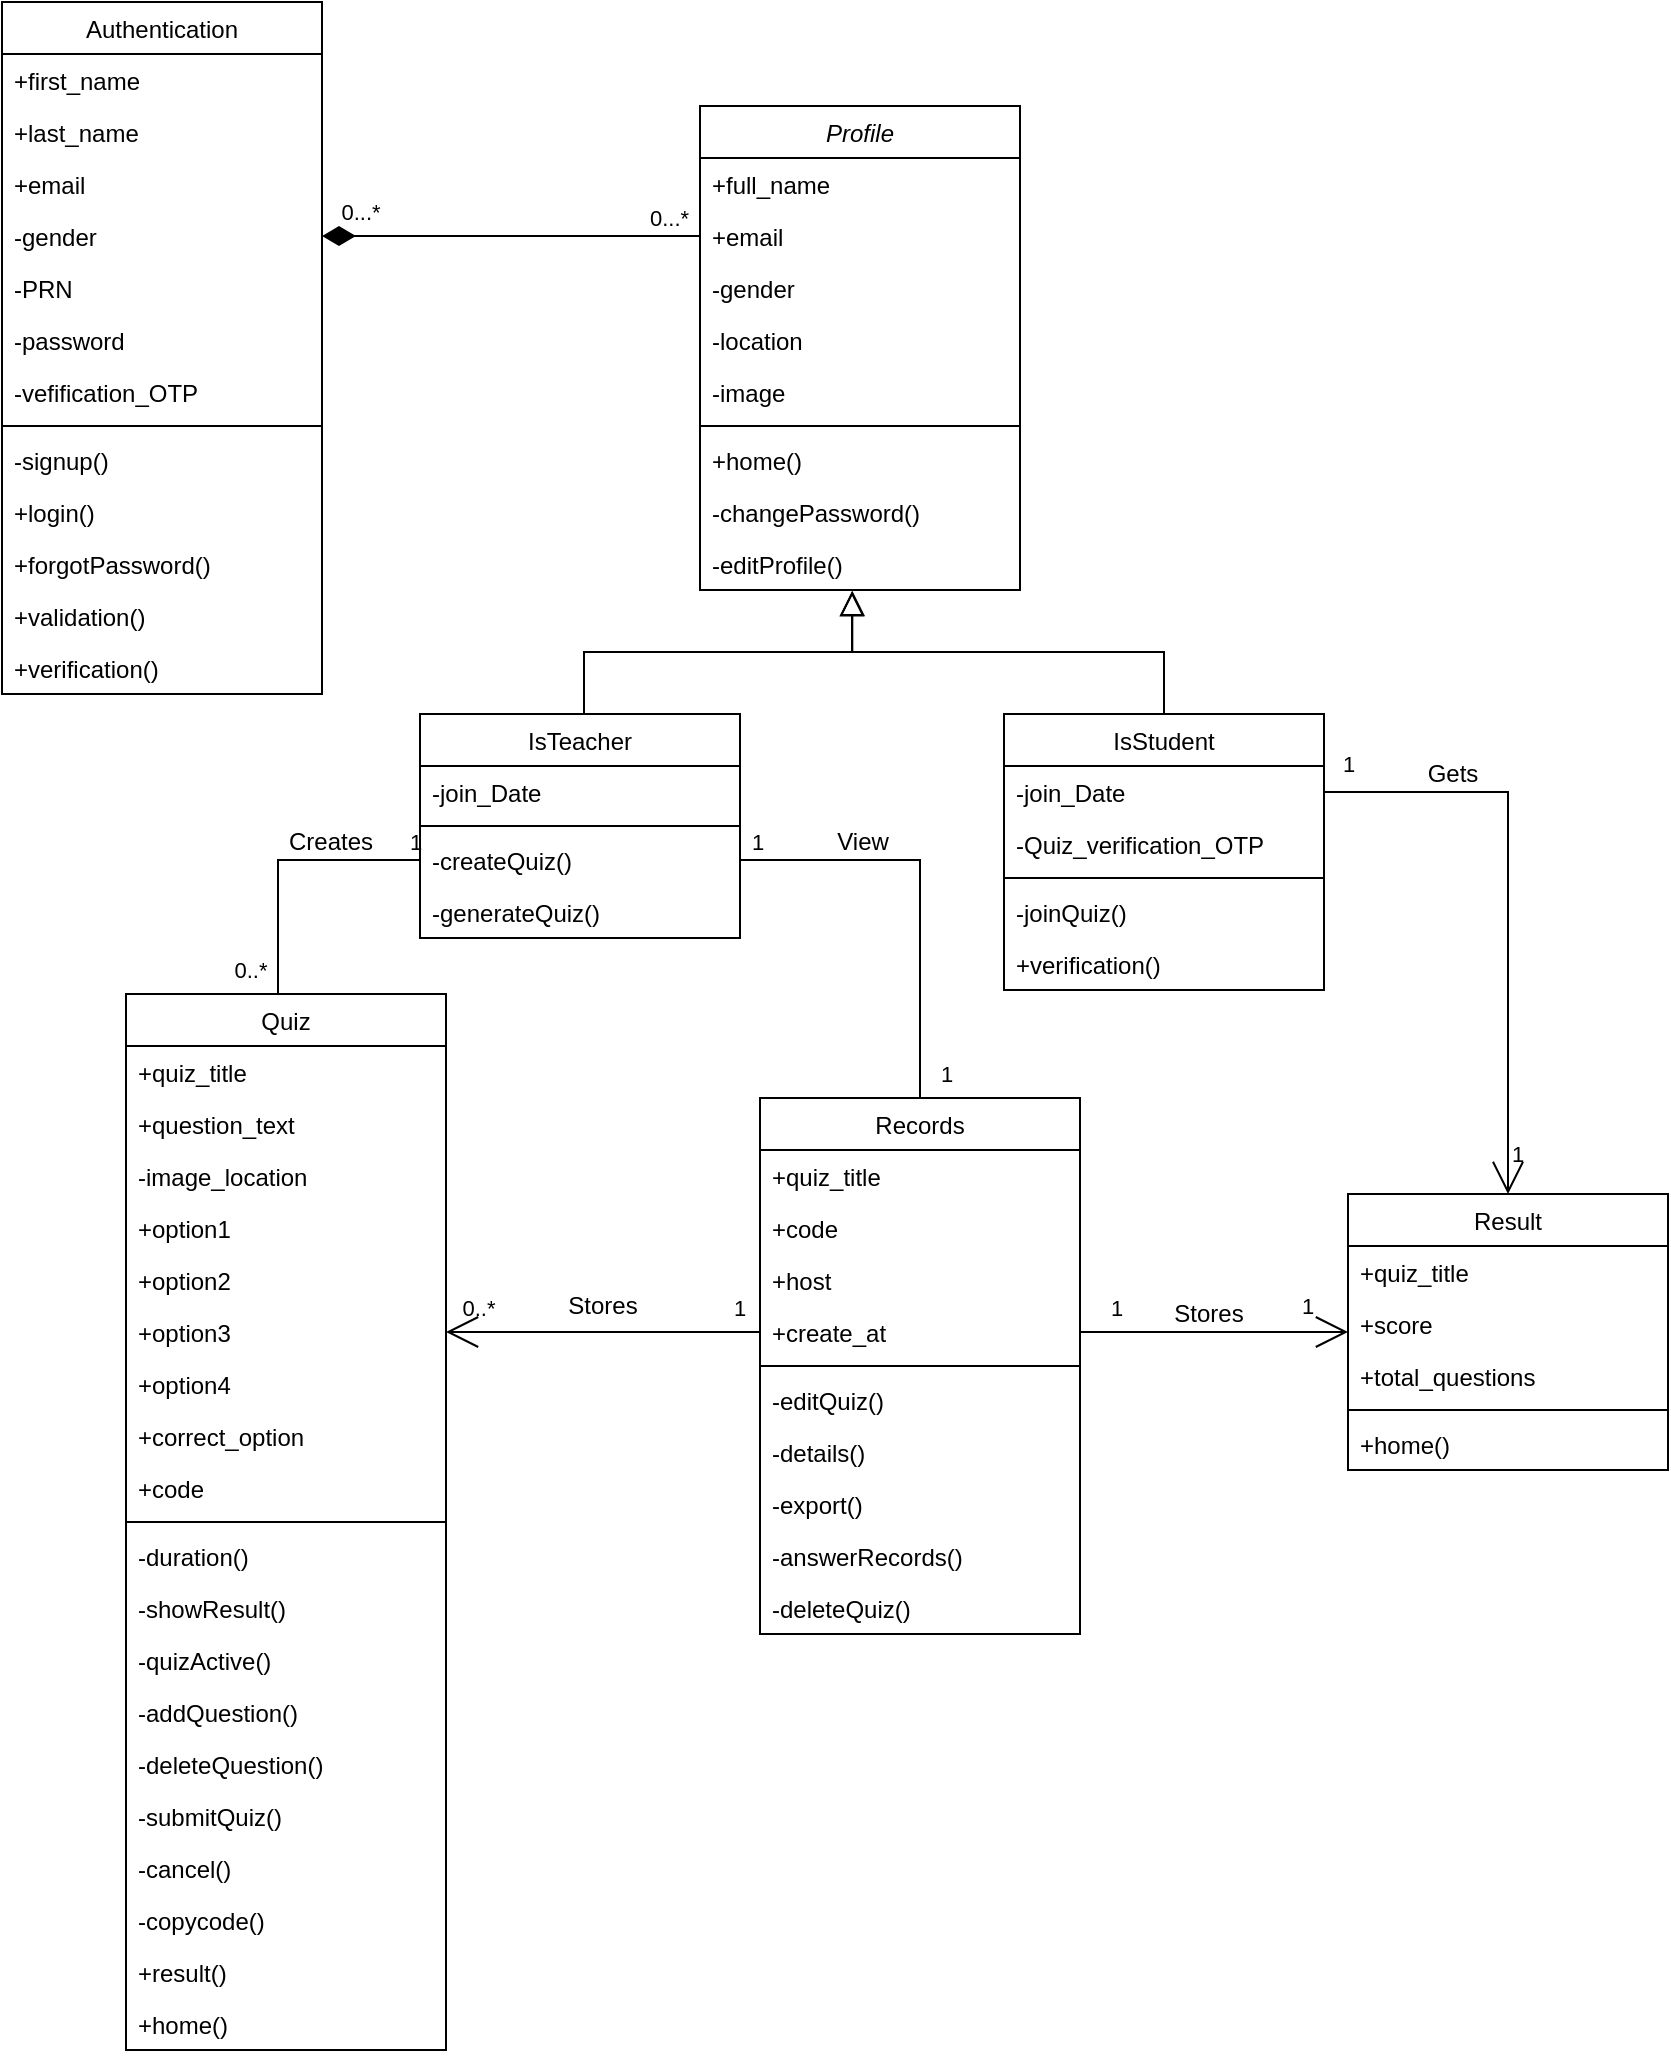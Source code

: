 <mxfile version="23.0.2" type="device">
  <diagram id="C5RBs43oDa-KdzZeNtuy" name="Page-1">
    <mxGraphModel dx="1436" dy="606" grid="0" gridSize="10" guides="1" tooltips="1" connect="1" arrows="1" fold="1" page="0" pageScale="1" pageWidth="827" pageHeight="1169" math="0" shadow="0">
      <root>
        <mxCell id="WIyWlLk6GJQsqaUBKTNV-0" />
        <mxCell id="WIyWlLk6GJQsqaUBKTNV-1" parent="WIyWlLk6GJQsqaUBKTNV-0" />
        <mxCell id="zkfFHV4jXpPFQw0GAbJ--0" value="Profile" style="swimlane;fontStyle=2;align=center;verticalAlign=top;childLayout=stackLayout;horizontal=1;startSize=26;horizontalStack=0;resizeParent=1;resizeLast=0;collapsible=1;marginBottom=0;rounded=0;shadow=0;strokeWidth=1;" parent="WIyWlLk6GJQsqaUBKTNV-1" vertex="1">
          <mxGeometry x="238" y="76" width="160" height="242" as="geometry">
            <mxRectangle x="230" y="140" width="160" height="26" as="alternateBounds" />
          </mxGeometry>
        </mxCell>
        <mxCell id="zkfFHV4jXpPFQw0GAbJ--3" value="+full_name" style="text;align=left;verticalAlign=top;spacingLeft=4;spacingRight=4;overflow=hidden;rotatable=0;points=[[0,0.5],[1,0.5]];portConstraint=eastwest;rounded=0;shadow=0;html=0;" parent="zkfFHV4jXpPFQw0GAbJ--0" vertex="1">
          <mxGeometry y="26" width="160" height="26" as="geometry" />
        </mxCell>
        <mxCell id="uUoLCEi9hJMHW7ih3C9C-40" value="+email" style="text;align=left;verticalAlign=top;spacingLeft=4;spacingRight=4;overflow=hidden;rotatable=0;points=[[0,0.5],[1,0.5]];portConstraint=eastwest;rounded=0;shadow=0;html=0;" parent="zkfFHV4jXpPFQw0GAbJ--0" vertex="1">
          <mxGeometry y="52" width="160" height="26" as="geometry" />
        </mxCell>
        <mxCell id="uUoLCEi9hJMHW7ih3C9C-16" value="-gender" style="text;align=left;verticalAlign=top;spacingLeft=4;spacingRight=4;overflow=hidden;rotatable=0;points=[[0,0.5],[1,0.5]];portConstraint=eastwest;" parent="zkfFHV4jXpPFQw0GAbJ--0" vertex="1">
          <mxGeometry y="78" width="160" height="26" as="geometry" />
        </mxCell>
        <mxCell id="uUoLCEi9hJMHW7ih3C9C-17" value="-location" style="text;align=left;verticalAlign=top;spacingLeft=4;spacingRight=4;overflow=hidden;rotatable=0;points=[[0,0.5],[1,0.5]];portConstraint=eastwest;" parent="zkfFHV4jXpPFQw0GAbJ--0" vertex="1">
          <mxGeometry y="104" width="160" height="26" as="geometry" />
        </mxCell>
        <mxCell id="R-sGss5j2x13U6BpSsSi-11" value="-image" style="text;align=left;verticalAlign=top;spacingLeft=4;spacingRight=4;overflow=hidden;rotatable=0;points=[[0,0.5],[1,0.5]];portConstraint=eastwest;" parent="zkfFHV4jXpPFQw0GAbJ--0" vertex="1">
          <mxGeometry y="130" width="160" height="26" as="geometry" />
        </mxCell>
        <mxCell id="zkfFHV4jXpPFQw0GAbJ--4" value="" style="line;html=1;strokeWidth=1;align=left;verticalAlign=middle;spacingTop=-1;spacingLeft=3;spacingRight=3;rotatable=0;labelPosition=right;points=[];portConstraint=eastwest;" parent="zkfFHV4jXpPFQw0GAbJ--0" vertex="1">
          <mxGeometry y="156" width="160" height="8" as="geometry" />
        </mxCell>
        <mxCell id="uUoLCEi9hJMHW7ih3C9C-39" value="+home()" style="text;align=left;verticalAlign=top;spacingLeft=4;spacingRight=4;overflow=hidden;rotatable=0;points=[[0,0.5],[1,0.5]];portConstraint=eastwest;" parent="zkfFHV4jXpPFQw0GAbJ--0" vertex="1">
          <mxGeometry y="164" width="160" height="26" as="geometry" />
        </mxCell>
        <mxCell id="R-sGss5j2x13U6BpSsSi-15" value="-changePassword()" style="text;align=left;verticalAlign=top;spacingLeft=4;spacingRight=4;overflow=hidden;rotatable=0;points=[[0,0.5],[1,0.5]];portConstraint=eastwest;" parent="zkfFHV4jXpPFQw0GAbJ--0" vertex="1">
          <mxGeometry y="190" width="160" height="26" as="geometry" />
        </mxCell>
        <mxCell id="uUoLCEi9hJMHW7ih3C9C-20" value="-editProfile()" style="text;align=left;verticalAlign=top;spacingLeft=4;spacingRight=4;overflow=hidden;rotatable=0;points=[[0,0.5],[1,0.5]];portConstraint=eastwest;" parent="zkfFHV4jXpPFQw0GAbJ--0" vertex="1">
          <mxGeometry y="216" width="160" height="26" as="geometry" />
        </mxCell>
        <mxCell id="zkfFHV4jXpPFQw0GAbJ--6" value="IsStudent" style="swimlane;fontStyle=0;align=center;verticalAlign=top;childLayout=stackLayout;horizontal=1;startSize=26;horizontalStack=0;resizeParent=1;resizeLast=0;collapsible=1;marginBottom=0;rounded=0;shadow=0;strokeWidth=1;" parent="WIyWlLk6GJQsqaUBKTNV-1" vertex="1">
          <mxGeometry x="390" y="380" width="160" height="138" as="geometry">
            <mxRectangle x="130" y="380" width="160" height="26" as="alternateBounds" />
          </mxGeometry>
        </mxCell>
        <mxCell id="R-sGss5j2x13U6BpSsSi-12" value="-join_Date" style="text;align=left;verticalAlign=top;spacingLeft=4;spacingRight=4;overflow=hidden;rotatable=0;points=[[0,0.5],[1,0.5]];portConstraint=eastwest;" parent="zkfFHV4jXpPFQw0GAbJ--6" vertex="1">
          <mxGeometry y="26" width="160" height="26" as="geometry" />
        </mxCell>
        <mxCell id="MzVo0gnjvDi2frWWhhTC-3" value="-Quiz_verification_OTP" style="text;align=left;verticalAlign=top;spacingLeft=4;spacingRight=4;overflow=hidden;rotatable=0;points=[[0,0.5],[1,0.5]];portConstraint=eastwest;" parent="zkfFHV4jXpPFQw0GAbJ--6" vertex="1">
          <mxGeometry y="52" width="160" height="26" as="geometry" />
        </mxCell>
        <mxCell id="zkfFHV4jXpPFQw0GAbJ--9" value="" style="line;html=1;strokeWidth=1;align=left;verticalAlign=middle;spacingTop=-1;spacingLeft=3;spacingRight=3;rotatable=0;labelPosition=right;points=[];portConstraint=eastwest;" parent="zkfFHV4jXpPFQw0GAbJ--6" vertex="1">
          <mxGeometry y="78" width="160" height="8" as="geometry" />
        </mxCell>
        <mxCell id="uUoLCEi9hJMHW7ih3C9C-0" value="-joinQuiz()" style="text;align=left;verticalAlign=top;spacingLeft=4;spacingRight=4;overflow=hidden;rotatable=0;points=[[0,0.5],[1,0.5]];portConstraint=eastwest;" parent="zkfFHV4jXpPFQw0GAbJ--6" vertex="1">
          <mxGeometry y="86" width="160" height="26" as="geometry" />
        </mxCell>
        <mxCell id="MzVo0gnjvDi2frWWhhTC-4" value="+verification()" style="text;align=left;verticalAlign=top;spacingLeft=4;spacingRight=4;overflow=hidden;rotatable=0;points=[[0,0.5],[1,0.5]];portConstraint=eastwest;" parent="zkfFHV4jXpPFQw0GAbJ--6" vertex="1">
          <mxGeometry y="112" width="160" height="26" as="geometry" />
        </mxCell>
        <mxCell id="zkfFHV4jXpPFQw0GAbJ--12" value="" style="endArrow=block;endSize=10;endFill=0;shadow=0;strokeWidth=1;rounded=0;edgeStyle=elbowEdgeStyle;elbow=vertical;exitX=0.5;exitY=0;exitDx=0;exitDy=0;entryX=0.476;entryY=1.013;entryDx=0;entryDy=0;entryPerimeter=0;" parent="WIyWlLk6GJQsqaUBKTNV-1" source="zkfFHV4jXpPFQw0GAbJ--6" target="uUoLCEi9hJMHW7ih3C9C-20" edge="1">
          <mxGeometry width="160" relative="1" as="geometry">
            <mxPoint x="200" y="203" as="sourcePoint" />
            <mxPoint x="200" y="203" as="targetPoint" />
            <Array as="points">
              <mxPoint x="390" y="349" />
            </Array>
          </mxGeometry>
        </mxCell>
        <mxCell id="zkfFHV4jXpPFQw0GAbJ--13" value="IsTeacher" style="swimlane;fontStyle=0;align=center;verticalAlign=top;childLayout=stackLayout;horizontal=1;startSize=26;horizontalStack=0;resizeParent=1;resizeLast=0;collapsible=1;marginBottom=0;rounded=0;shadow=0;strokeWidth=1;" parent="WIyWlLk6GJQsqaUBKTNV-1" vertex="1">
          <mxGeometry x="98" y="380" width="160" height="112" as="geometry">
            <mxRectangle x="340" y="380" width="170" height="26" as="alternateBounds" />
          </mxGeometry>
        </mxCell>
        <mxCell id="4HPzFAOW5419Cw-HAPc4-20" value="-join_Date" style="text;align=left;verticalAlign=top;spacingLeft=4;spacingRight=4;overflow=hidden;rotatable=0;points=[[0,0.5],[1,0.5]];portConstraint=eastwest;" parent="zkfFHV4jXpPFQw0GAbJ--13" vertex="1">
          <mxGeometry y="26" width="160" height="26" as="geometry" />
        </mxCell>
        <mxCell id="zkfFHV4jXpPFQw0GAbJ--15" value="" style="line;html=1;strokeWidth=1;align=left;verticalAlign=middle;spacingTop=-1;spacingLeft=3;spacingRight=3;rotatable=0;labelPosition=right;points=[];portConstraint=eastwest;" parent="zkfFHV4jXpPFQw0GAbJ--13" vertex="1">
          <mxGeometry y="52" width="160" height="8" as="geometry" />
        </mxCell>
        <mxCell id="uUoLCEi9hJMHW7ih3C9C-21" value="-createQuiz()" style="text;align=left;verticalAlign=top;spacingLeft=4;spacingRight=4;overflow=hidden;rotatable=0;points=[[0,0.5],[1,0.5]];portConstraint=eastwest;" parent="zkfFHV4jXpPFQw0GAbJ--13" vertex="1">
          <mxGeometry y="60" width="160" height="26" as="geometry" />
        </mxCell>
        <mxCell id="-1KCh0fQQ4bgpdv-mQh7-2" value="-generateQuiz()" style="text;align=left;verticalAlign=top;spacingLeft=4;spacingRight=4;overflow=hidden;rotatable=0;points=[[0,0.5],[1,0.5]];portConstraint=eastwest;" parent="zkfFHV4jXpPFQw0GAbJ--13" vertex="1">
          <mxGeometry y="86" width="160" height="26" as="geometry" />
        </mxCell>
        <mxCell id="zkfFHV4jXpPFQw0GAbJ--16" value="" style="endArrow=block;endSize=10;endFill=0;shadow=0;strokeWidth=1;rounded=0;elbow=vertical;exitX=0.5;exitY=0;exitDx=0;exitDy=0;entryX=0.475;entryY=1.023;entryDx=0;entryDy=0;startArrow=none;startFill=0;strokeColor=default;entryPerimeter=0;edgeStyle=orthogonalEdgeStyle;" parent="WIyWlLk6GJQsqaUBKTNV-1" source="zkfFHV4jXpPFQw0GAbJ--13" target="uUoLCEi9hJMHW7ih3C9C-20" edge="1">
          <mxGeometry width="160" relative="1" as="geometry">
            <mxPoint x="410" y="360" as="sourcePoint" />
            <mxPoint x="300" y="258" as="targetPoint" />
            <Array as="points">
              <mxPoint x="180" y="380" />
              <mxPoint x="180" y="349" />
              <mxPoint x="314" y="349" />
            </Array>
          </mxGeometry>
        </mxCell>
        <mxCell id="zkfFHV4jXpPFQw0GAbJ--17" value="Records" style="swimlane;fontStyle=0;align=center;verticalAlign=top;childLayout=stackLayout;horizontal=1;startSize=26;horizontalStack=0;resizeParent=1;resizeLast=0;collapsible=1;marginBottom=0;rounded=0;shadow=0;strokeWidth=1;" parent="WIyWlLk6GJQsqaUBKTNV-1" vertex="1">
          <mxGeometry x="268" y="572" width="160" height="268" as="geometry">
            <mxRectangle x="550" y="140" width="160" height="26" as="alternateBounds" />
          </mxGeometry>
        </mxCell>
        <mxCell id="zkfFHV4jXpPFQw0GAbJ--18" value="+quiz_title" style="text;align=left;verticalAlign=top;spacingLeft=4;spacingRight=4;overflow=hidden;rotatable=0;points=[[0,0.5],[1,0.5]];portConstraint=eastwest;" parent="zkfFHV4jXpPFQw0GAbJ--17" vertex="1">
          <mxGeometry y="26" width="160" height="26" as="geometry" />
        </mxCell>
        <mxCell id="zkfFHV4jXpPFQw0GAbJ--19" value="+code" style="text;align=left;verticalAlign=top;spacingLeft=4;spacingRight=4;overflow=hidden;rotatable=0;points=[[0,0.5],[1,0.5]];portConstraint=eastwest;rounded=0;shadow=0;html=0;" parent="zkfFHV4jXpPFQw0GAbJ--17" vertex="1">
          <mxGeometry y="52" width="160" height="26" as="geometry" />
        </mxCell>
        <mxCell id="zkfFHV4jXpPFQw0GAbJ--20" value="+host" style="text;align=left;verticalAlign=top;spacingLeft=4;spacingRight=4;overflow=hidden;rotatable=0;points=[[0,0.5],[1,0.5]];portConstraint=eastwest;rounded=0;shadow=0;html=0;" parent="zkfFHV4jXpPFQw0GAbJ--17" vertex="1">
          <mxGeometry y="78" width="160" height="26" as="geometry" />
        </mxCell>
        <mxCell id="zkfFHV4jXpPFQw0GAbJ--21" value="+create_at" style="text;align=left;verticalAlign=top;spacingLeft=4;spacingRight=4;overflow=hidden;rotatable=0;points=[[0,0.5],[1,0.5]];portConstraint=eastwest;rounded=0;shadow=0;html=0;" parent="zkfFHV4jXpPFQw0GAbJ--17" vertex="1">
          <mxGeometry y="104" width="160" height="26" as="geometry" />
        </mxCell>
        <mxCell id="zkfFHV4jXpPFQw0GAbJ--23" value="" style="line;html=1;strokeWidth=1;align=left;verticalAlign=middle;spacingTop=-1;spacingLeft=3;spacingRight=3;rotatable=0;labelPosition=right;points=[];portConstraint=eastwest;" parent="zkfFHV4jXpPFQw0GAbJ--17" vertex="1">
          <mxGeometry y="130" width="160" height="8" as="geometry" />
        </mxCell>
        <mxCell id="zkfFHV4jXpPFQw0GAbJ--25" value="-editQuiz()" style="text;align=left;verticalAlign=top;spacingLeft=4;spacingRight=4;overflow=hidden;rotatable=0;points=[[0,0.5],[1,0.5]];portConstraint=eastwest;" parent="zkfFHV4jXpPFQw0GAbJ--17" vertex="1">
          <mxGeometry y="138" width="160" height="26" as="geometry" />
        </mxCell>
        <mxCell id="uUoLCEi9hJMHW7ih3C9C-42" value="-details()" style="text;align=left;verticalAlign=top;spacingLeft=4;spacingRight=4;overflow=hidden;rotatable=0;points=[[0,0.5],[1,0.5]];portConstraint=eastwest;" parent="zkfFHV4jXpPFQw0GAbJ--17" vertex="1">
          <mxGeometry y="164" width="160" height="26" as="geometry" />
        </mxCell>
        <mxCell id="MzVo0gnjvDi2frWWhhTC-6" value="-export()" style="text;align=left;verticalAlign=top;spacingLeft=4;spacingRight=4;overflow=hidden;rotatable=0;points=[[0,0.5],[1,0.5]];portConstraint=eastwest;" parent="zkfFHV4jXpPFQw0GAbJ--17" vertex="1">
          <mxGeometry y="190" width="160" height="26" as="geometry" />
        </mxCell>
        <mxCell id="MzVo0gnjvDi2frWWhhTC-7" value="-answerRecords()" style="text;align=left;verticalAlign=top;spacingLeft=4;spacingRight=4;overflow=hidden;rotatable=0;points=[[0,0.5],[1,0.5]];portConstraint=eastwest;" parent="zkfFHV4jXpPFQw0GAbJ--17" vertex="1">
          <mxGeometry y="216" width="160" height="26" as="geometry" />
        </mxCell>
        <mxCell id="uUoLCEi9hJMHW7ih3C9C-58" value="-deleteQuiz()" style="text;align=left;verticalAlign=top;spacingLeft=4;spacingRight=4;overflow=hidden;rotatable=0;points=[[0,0.5],[1,0.5]];portConstraint=eastwest;" parent="zkfFHV4jXpPFQw0GAbJ--17" vertex="1">
          <mxGeometry y="242" width="160" height="26" as="geometry" />
        </mxCell>
        <mxCell id="uUoLCEi9hJMHW7ih3C9C-45" value="Quiz" style="swimlane;fontStyle=0;align=center;verticalAlign=top;childLayout=stackLayout;horizontal=1;startSize=26;horizontalStack=0;resizeParent=1;resizeLast=0;collapsible=1;marginBottom=0;rounded=0;shadow=0;strokeWidth=1;" parent="WIyWlLk6GJQsqaUBKTNV-1" vertex="1">
          <mxGeometry x="-49" y="520" width="160" height="528" as="geometry">
            <mxRectangle x="550" y="140" width="160" height="26" as="alternateBounds" />
          </mxGeometry>
        </mxCell>
        <mxCell id="uUoLCEi9hJMHW7ih3C9C-46" value="+quiz_title" style="text;align=left;verticalAlign=top;spacingLeft=4;spacingRight=4;overflow=hidden;rotatable=0;points=[[0,0.5],[1,0.5]];portConstraint=eastwest;" parent="uUoLCEi9hJMHW7ih3C9C-45" vertex="1">
          <mxGeometry y="26" width="160" height="26" as="geometry" />
        </mxCell>
        <mxCell id="uUoLCEi9hJMHW7ih3C9C-47" value="+question_text" style="text;align=left;verticalAlign=top;spacingLeft=4;spacingRight=4;overflow=hidden;rotatable=0;points=[[0,0.5],[1,0.5]];portConstraint=eastwest;rounded=0;shadow=0;html=0;" parent="uUoLCEi9hJMHW7ih3C9C-45" vertex="1">
          <mxGeometry y="52" width="160" height="26" as="geometry" />
        </mxCell>
        <mxCell id="uUoLCEi9hJMHW7ih3C9C-49" value="-image_location" style="text;align=left;verticalAlign=top;spacingLeft=4;spacingRight=4;overflow=hidden;rotatable=0;points=[[0,0.5],[1,0.5]];portConstraint=eastwest;rounded=0;shadow=0;html=0;" parent="uUoLCEi9hJMHW7ih3C9C-45" vertex="1">
          <mxGeometry y="78" width="160" height="26" as="geometry" />
        </mxCell>
        <mxCell id="uUoLCEi9hJMHW7ih3C9C-48" value="+option1" style="text;align=left;verticalAlign=top;spacingLeft=4;spacingRight=4;overflow=hidden;rotatable=0;points=[[0,0.5],[1,0.5]];portConstraint=eastwest;rounded=0;shadow=0;html=0;" parent="uUoLCEi9hJMHW7ih3C9C-45" vertex="1">
          <mxGeometry y="104" width="160" height="26" as="geometry" />
        </mxCell>
        <mxCell id="uUoLCEi9hJMHW7ih3C9C-56" value="+option2" style="text;align=left;verticalAlign=top;spacingLeft=4;spacingRight=4;overflow=hidden;rotatable=0;points=[[0,0.5],[1,0.5]];portConstraint=eastwest;rounded=0;shadow=0;html=0;" parent="uUoLCEi9hJMHW7ih3C9C-45" vertex="1">
          <mxGeometry y="130" width="160" height="26" as="geometry" />
        </mxCell>
        <mxCell id="uUoLCEi9hJMHW7ih3C9C-57" value="+option3" style="text;align=left;verticalAlign=top;spacingLeft=4;spacingRight=4;overflow=hidden;rotatable=0;points=[[0,0.5],[1,0.5]];portConstraint=eastwest;rounded=0;shadow=0;html=0;" parent="uUoLCEi9hJMHW7ih3C9C-45" vertex="1">
          <mxGeometry y="156" width="160" height="26" as="geometry" />
        </mxCell>
        <mxCell id="uUoLCEi9hJMHW7ih3C9C-55" value="+option4" style="text;align=left;verticalAlign=top;spacingLeft=4;spacingRight=4;overflow=hidden;rotatable=0;points=[[0,0.5],[1,0.5]];portConstraint=eastwest;rounded=0;shadow=0;html=0;" parent="uUoLCEi9hJMHW7ih3C9C-45" vertex="1">
          <mxGeometry y="182" width="160" height="26" as="geometry" />
        </mxCell>
        <mxCell id="uUoLCEi9hJMHW7ih3C9C-54" value="+correct_option" style="text;align=left;verticalAlign=top;spacingLeft=4;spacingRight=4;overflow=hidden;rotatable=0;points=[[0,0.5],[1,0.5]];portConstraint=eastwest;rounded=0;shadow=0;html=0;" parent="uUoLCEi9hJMHW7ih3C9C-45" vertex="1">
          <mxGeometry y="208" width="160" height="26" as="geometry" />
        </mxCell>
        <mxCell id="MzVo0gnjvDi2frWWhhTC-10" value="+code" style="text;align=left;verticalAlign=top;spacingLeft=4;spacingRight=4;overflow=hidden;rotatable=0;points=[[0,0.5],[1,0.5]];portConstraint=eastwest;rounded=0;shadow=0;html=0;" parent="uUoLCEi9hJMHW7ih3C9C-45" vertex="1">
          <mxGeometry y="234" width="160" height="26" as="geometry" />
        </mxCell>
        <mxCell id="uUoLCEi9hJMHW7ih3C9C-50" value="" style="line;html=1;strokeWidth=1;align=left;verticalAlign=middle;spacingTop=-1;spacingLeft=3;spacingRight=3;rotatable=0;labelPosition=right;points=[];portConstraint=eastwest;" parent="uUoLCEi9hJMHW7ih3C9C-45" vertex="1">
          <mxGeometry y="260" width="160" height="8" as="geometry" />
        </mxCell>
        <mxCell id="uUoLCEi9hJMHW7ih3C9C-51" value="-duration()" style="text;align=left;verticalAlign=top;spacingLeft=4;spacingRight=4;overflow=hidden;rotatable=0;points=[[0,0.5],[1,0.5]];portConstraint=eastwest;" parent="uUoLCEi9hJMHW7ih3C9C-45" vertex="1">
          <mxGeometry y="268" width="160" height="26" as="geometry" />
        </mxCell>
        <mxCell id="MzVo0gnjvDi2frWWhhTC-8" value="-showResult()" style="text;align=left;verticalAlign=top;spacingLeft=4;spacingRight=4;overflow=hidden;rotatable=0;points=[[0,0.5],[1,0.5]];portConstraint=eastwest;" parent="uUoLCEi9hJMHW7ih3C9C-45" vertex="1">
          <mxGeometry y="294" width="160" height="26" as="geometry" />
        </mxCell>
        <mxCell id="MzVo0gnjvDi2frWWhhTC-9" value="-quizActive()" style="text;align=left;verticalAlign=top;spacingLeft=4;spacingRight=4;overflow=hidden;rotatable=0;points=[[0,0.5],[1,0.5]];portConstraint=eastwest;" parent="uUoLCEi9hJMHW7ih3C9C-45" vertex="1">
          <mxGeometry y="320" width="160" height="26" as="geometry" />
        </mxCell>
        <mxCell id="-1KCh0fQQ4bgpdv-mQh7-0" value="-addQuestion()" style="text;align=left;verticalAlign=top;spacingLeft=4;spacingRight=4;overflow=hidden;rotatable=0;points=[[0,0.5],[1,0.5]];portConstraint=eastwest;" parent="uUoLCEi9hJMHW7ih3C9C-45" vertex="1">
          <mxGeometry y="346" width="160" height="26" as="geometry" />
        </mxCell>
        <mxCell id="uUoLCEi9hJMHW7ih3C9C-52" value="-deleteQuestion()" style="text;align=left;verticalAlign=top;spacingLeft=4;spacingRight=4;overflow=hidden;rotatable=0;points=[[0,0.5],[1,0.5]];portConstraint=eastwest;" parent="uUoLCEi9hJMHW7ih3C9C-45" vertex="1">
          <mxGeometry y="372" width="160" height="26" as="geometry" />
        </mxCell>
        <mxCell id="uUoLCEi9hJMHW7ih3C9C-53" value="-submitQuiz()" style="text;align=left;verticalAlign=top;spacingLeft=4;spacingRight=4;overflow=hidden;rotatable=0;points=[[0,0.5],[1,0.5]];portConstraint=eastwest;" parent="uUoLCEi9hJMHW7ih3C9C-45" vertex="1">
          <mxGeometry y="398" width="160" height="26" as="geometry" />
        </mxCell>
        <mxCell id="-1KCh0fQQ4bgpdv-mQh7-1" value="-cancel()" style="text;align=left;verticalAlign=top;spacingLeft=4;spacingRight=4;overflow=hidden;rotatable=0;points=[[0,0.5],[1,0.5]];portConstraint=eastwest;" parent="uUoLCEi9hJMHW7ih3C9C-45" vertex="1">
          <mxGeometry y="424" width="160" height="26" as="geometry" />
        </mxCell>
        <mxCell id="HiKbaOVkl3XFkUdbf7JA-2" value="-copycode()" style="text;align=left;verticalAlign=top;spacingLeft=4;spacingRight=4;overflow=hidden;rotatable=0;points=[[0,0.5],[1,0.5]];portConstraint=eastwest;" parent="uUoLCEi9hJMHW7ih3C9C-45" vertex="1">
          <mxGeometry y="450" width="160" height="26" as="geometry" />
        </mxCell>
        <mxCell id="HiKbaOVkl3XFkUdbf7JA-4" value="+result()" style="text;align=left;verticalAlign=top;spacingLeft=4;spacingRight=4;overflow=hidden;rotatable=0;points=[[0,0.5],[1,0.5]];portConstraint=eastwest;" parent="uUoLCEi9hJMHW7ih3C9C-45" vertex="1">
          <mxGeometry y="476" width="160" height="26" as="geometry" />
        </mxCell>
        <mxCell id="HiKbaOVkl3XFkUdbf7JA-3" value="+home()" style="text;align=left;verticalAlign=top;spacingLeft=4;spacingRight=4;overflow=hidden;rotatable=0;points=[[0,0.5],[1,0.5]];portConstraint=eastwest;" parent="uUoLCEi9hJMHW7ih3C9C-45" vertex="1">
          <mxGeometry y="502" width="160" height="26" as="geometry" />
        </mxCell>
        <mxCell id="G8Zxf6LalShUFCK-rmwN-0" value="Result" style="swimlane;fontStyle=0;align=center;verticalAlign=top;childLayout=stackLayout;horizontal=1;startSize=26;horizontalStack=0;resizeParent=1;resizeLast=0;collapsible=1;marginBottom=0;rounded=0;shadow=0;strokeWidth=1;" parent="WIyWlLk6GJQsqaUBKTNV-1" vertex="1">
          <mxGeometry x="562" y="620" width="160" height="138" as="geometry">
            <mxRectangle x="550" y="140" width="160" height="26" as="alternateBounds" />
          </mxGeometry>
        </mxCell>
        <mxCell id="G8Zxf6LalShUFCK-rmwN-1" value="+quiz_title" style="text;align=left;verticalAlign=top;spacingLeft=4;spacingRight=4;overflow=hidden;rotatable=0;points=[[0,0.5],[1,0.5]];portConstraint=eastwest;" parent="G8Zxf6LalShUFCK-rmwN-0" vertex="1">
          <mxGeometry y="26" width="160" height="26" as="geometry" />
        </mxCell>
        <mxCell id="G8Zxf6LalShUFCK-rmwN-2" value="+score" style="text;align=left;verticalAlign=top;spacingLeft=4;spacingRight=4;overflow=hidden;rotatable=0;points=[[0,0.5],[1,0.5]];portConstraint=eastwest;rounded=0;shadow=0;html=0;" parent="G8Zxf6LalShUFCK-rmwN-0" vertex="1">
          <mxGeometry y="52" width="160" height="26" as="geometry" />
        </mxCell>
        <mxCell id="G8Zxf6LalShUFCK-rmwN-4" value="+total_questions" style="text;align=left;verticalAlign=top;spacingLeft=4;spacingRight=4;overflow=hidden;rotatable=0;points=[[0,0.5],[1,0.5]];portConstraint=eastwest;rounded=0;shadow=0;html=0;" parent="G8Zxf6LalShUFCK-rmwN-0" vertex="1">
          <mxGeometry y="78" width="160" height="26" as="geometry" />
        </mxCell>
        <mxCell id="G8Zxf6LalShUFCK-rmwN-5" value="" style="line;html=1;strokeWidth=1;align=left;verticalAlign=middle;spacingTop=-1;spacingLeft=3;spacingRight=3;rotatable=0;labelPosition=right;points=[];portConstraint=eastwest;" parent="G8Zxf6LalShUFCK-rmwN-0" vertex="1">
          <mxGeometry y="104" width="160" height="8" as="geometry" />
        </mxCell>
        <mxCell id="G8Zxf6LalShUFCK-rmwN-7" value="+home()" style="text;align=left;verticalAlign=top;spacingLeft=4;spacingRight=4;overflow=hidden;rotatable=0;points=[[0,0.5],[1,0.5]];portConstraint=eastwest;" parent="G8Zxf6LalShUFCK-rmwN-0" vertex="1">
          <mxGeometry y="112" width="160" height="26" as="geometry" />
        </mxCell>
        <mxCell id="R-sGss5j2x13U6BpSsSi-0" value="Authentication" style="swimlane;fontStyle=0;align=center;verticalAlign=top;childLayout=stackLayout;horizontal=1;startSize=26;horizontalStack=0;resizeParent=1;resizeLast=0;collapsible=1;marginBottom=0;rounded=0;shadow=0;strokeWidth=1;" parent="WIyWlLk6GJQsqaUBKTNV-1" vertex="1">
          <mxGeometry x="-111" y="24" width="160" height="346" as="geometry">
            <mxRectangle x="340" y="380" width="170" height="26" as="alternateBounds" />
          </mxGeometry>
        </mxCell>
        <mxCell id="R-sGss5j2x13U6BpSsSi-1" value="+first_name" style="text;align=left;verticalAlign=top;spacingLeft=4;spacingRight=4;overflow=hidden;rotatable=0;points=[[0,0.5],[1,0.5]];portConstraint=eastwest;" parent="R-sGss5j2x13U6BpSsSi-0" vertex="1">
          <mxGeometry y="26" width="160" height="26" as="geometry" />
        </mxCell>
        <mxCell id="ICOZ4ciqfPavzVjs4ThX-0" value="+last_name" style="text;align=left;verticalAlign=top;spacingLeft=4;spacingRight=4;overflow=hidden;rotatable=0;points=[[0,0.5],[1,0.5]];portConstraint=eastwest;" vertex="1" parent="R-sGss5j2x13U6BpSsSi-0">
          <mxGeometry y="52" width="160" height="26" as="geometry" />
        </mxCell>
        <mxCell id="R-sGss5j2x13U6BpSsSi-3" value="+email" style="text;align=left;verticalAlign=top;spacingLeft=4;spacingRight=4;overflow=hidden;rotatable=0;points=[[0,0.5],[1,0.5]];portConstraint=eastwest;" parent="R-sGss5j2x13U6BpSsSi-0" vertex="1">
          <mxGeometry y="78" width="160" height="26" as="geometry" />
        </mxCell>
        <mxCell id="R-sGss5j2x13U6BpSsSi-2" value="-gender" style="text;align=left;verticalAlign=top;spacingLeft=4;spacingRight=4;overflow=hidden;rotatable=0;points=[[0,0.5],[1,0.5]];portConstraint=eastwest;" parent="R-sGss5j2x13U6BpSsSi-0" vertex="1">
          <mxGeometry y="104" width="160" height="26" as="geometry" />
        </mxCell>
        <mxCell id="R-sGss5j2x13U6BpSsSi-4" value="-PRN" style="text;align=left;verticalAlign=top;spacingLeft=4;spacingRight=4;overflow=hidden;rotatable=0;points=[[0,0.5],[1,0.5]];portConstraint=eastwest;" parent="R-sGss5j2x13U6BpSsSi-0" vertex="1">
          <mxGeometry y="130" width="160" height="26" as="geometry" />
        </mxCell>
        <mxCell id="MzVo0gnjvDi2frWWhhTC-0" value="-password" style="text;align=left;verticalAlign=top;spacingLeft=4;spacingRight=4;overflow=hidden;rotatable=0;points=[[0,0.5],[1,0.5]];portConstraint=eastwest;" parent="R-sGss5j2x13U6BpSsSi-0" vertex="1">
          <mxGeometry y="156" width="160" height="26" as="geometry" />
        </mxCell>
        <mxCell id="nZmCFg01HKpC6g1DKi7s-0" value="-vefification_OTP" style="text;align=left;verticalAlign=top;spacingLeft=4;spacingRight=4;overflow=hidden;rotatable=0;points=[[0,0.5],[1,0.5]];portConstraint=eastwest;" parent="R-sGss5j2x13U6BpSsSi-0" vertex="1">
          <mxGeometry y="182" width="160" height="26" as="geometry" />
        </mxCell>
        <mxCell id="R-sGss5j2x13U6BpSsSi-6" value="" style="line;html=1;strokeWidth=1;align=left;verticalAlign=middle;spacingTop=-1;spacingLeft=3;spacingRight=3;rotatable=0;labelPosition=right;points=[];portConstraint=eastwest;" parent="R-sGss5j2x13U6BpSsSi-0" vertex="1">
          <mxGeometry y="208" width="160" height="8" as="geometry" />
        </mxCell>
        <mxCell id="R-sGss5j2x13U6BpSsSi-7" value="-signup()" style="text;align=left;verticalAlign=top;spacingLeft=4;spacingRight=4;overflow=hidden;rotatable=0;points=[[0,0.5],[1,0.5]];portConstraint=eastwest;" parent="R-sGss5j2x13U6BpSsSi-0" vertex="1">
          <mxGeometry y="216" width="160" height="26" as="geometry" />
        </mxCell>
        <mxCell id="R-sGss5j2x13U6BpSsSi-8" value="+login()" style="text;align=left;verticalAlign=top;spacingLeft=4;spacingRight=4;overflow=hidden;rotatable=0;points=[[0,0.5],[1,0.5]];portConstraint=eastwest;" parent="R-sGss5j2x13U6BpSsSi-0" vertex="1">
          <mxGeometry y="242" width="160" height="26" as="geometry" />
        </mxCell>
        <mxCell id="HiKbaOVkl3XFkUdbf7JA-0" value="+forgotPassword()" style="text;align=left;verticalAlign=top;spacingLeft=4;spacingRight=4;overflow=hidden;rotatable=0;points=[[0,0.5],[1,0.5]];portConstraint=eastwest;" parent="R-sGss5j2x13U6BpSsSi-0" vertex="1">
          <mxGeometry y="268" width="160" height="26" as="geometry" />
        </mxCell>
        <mxCell id="4HPzFAOW5419Cw-HAPc4-6" value="+validation()" style="text;align=left;verticalAlign=top;spacingLeft=4;spacingRight=4;overflow=hidden;rotatable=0;points=[[0,0.5],[1,0.5]];portConstraint=eastwest;" parent="R-sGss5j2x13U6BpSsSi-0" vertex="1">
          <mxGeometry y="294" width="160" height="26" as="geometry" />
        </mxCell>
        <mxCell id="4HPzFAOW5419Cw-HAPc4-7" value="+verification()" style="text;align=left;verticalAlign=top;spacingLeft=4;spacingRight=4;overflow=hidden;rotatable=0;points=[[0,0.5],[1,0.5]];portConstraint=eastwest;" parent="R-sGss5j2x13U6BpSsSi-0" vertex="1">
          <mxGeometry y="320" width="160" height="26" as="geometry" />
        </mxCell>
        <mxCell id="4HPzFAOW5419Cw-HAPc4-0" value="0...*" style="endArrow=none;html=1;endSize=12;startArrow=diamondThin;startSize=14;startFill=1;edgeStyle=orthogonalEdgeStyle;align=left;verticalAlign=bottom;rounded=0;exitX=1;exitY=0.5;exitDx=0;exitDy=0;entryX=0;entryY=0.5;entryDx=0;entryDy=0;endFill=0;strokeWidth=1;labelBackgroundColor=none;" parent="WIyWlLk6GJQsqaUBKTNV-1" source="R-sGss5j2x13U6BpSsSi-2" edge="1">
          <mxGeometry x="0.714" relative="1" as="geometry">
            <mxPoint x="288" y="230" as="sourcePoint" />
            <mxPoint x="238" y="141" as="targetPoint" />
            <mxPoint as="offset" />
          </mxGeometry>
        </mxCell>
        <mxCell id="4HPzFAOW5419Cw-HAPc4-1" value="1" style="endArrow=none;html=1;endSize=12;startArrow=none;startSize=14;startFill=0;edgeStyle=orthogonalEdgeStyle;align=left;verticalAlign=bottom;rounded=0;endFill=0;strokeWidth=1;entryX=0.5;entryY=0;entryDx=0;entryDy=0;exitX=1;exitY=0.5;exitDx=0;exitDy=0;labelBackgroundColor=none;" parent="WIyWlLk6GJQsqaUBKTNV-1" source="uUoLCEi9hJMHW7ih3C9C-21" target="zkfFHV4jXpPFQw0GAbJ--17" edge="1">
          <mxGeometry x="-0.961" relative="1" as="geometry">
            <mxPoint x="258" y="505" as="sourcePoint" />
            <mxPoint x="158" y="730" as="targetPoint" />
            <mxPoint as="offset" />
          </mxGeometry>
        </mxCell>
        <mxCell id="4HPzFAOW5419Cw-HAPc4-2" value="1" style="endArrow=none;html=1;endSize=12;startArrow=none;startSize=14;startFill=0;align=left;verticalAlign=bottom;rounded=0;endFill=0;strokeWidth=1;entryX=0.5;entryY=0;entryDx=0;entryDy=0;exitX=0;exitY=0.5;exitDx=0;exitDy=0;labelBackgroundColor=none;edgeStyle=orthogonalEdgeStyle;" parent="WIyWlLk6GJQsqaUBKTNV-1" source="uUoLCEi9hJMHW7ih3C9C-21" target="uUoLCEi9hJMHW7ih3C9C-45" edge="1">
          <mxGeometry x="-0.902" relative="1" as="geometry">
            <mxPoint x="98" y="505" as="sourcePoint" />
            <mxPoint x="343" y="784" as="targetPoint" />
            <mxPoint as="offset" />
            <Array as="points">
              <mxPoint x="27" y="453" />
            </Array>
          </mxGeometry>
        </mxCell>
        <mxCell id="4HPzFAOW5419Cw-HAPc4-4" value="0..*" style="text;html=1;align=center;verticalAlign=middle;resizable=0;points=[];autosize=1;strokeColor=none;fillColor=none;fontStyle=0;labelBackgroundColor=none;fontSize=11;" parent="WIyWlLk6GJQsqaUBKTNV-1" vertex="1">
          <mxGeometry x="-5" y="495" width="35" height="25" as="geometry" />
        </mxCell>
        <mxCell id="4HPzFAOW5419Cw-HAPc4-10" value="0...*" style="text;html=1;align=center;verticalAlign=middle;resizable=0;points=[];autosize=1;strokeColor=none;fillColor=none;fontStyle=0;labelBackgroundColor=none;fontSize=11;" parent="WIyWlLk6GJQsqaUBKTNV-1" vertex="1">
          <mxGeometry x="49" y="116" width="38" height="25" as="geometry" />
        </mxCell>
        <mxCell id="4HPzFAOW5419Cw-HAPc4-11" value="1" style="text;html=1;align=center;verticalAlign=middle;resizable=0;points=[];autosize=1;strokeColor=none;fillColor=none;fontStyle=0;labelBackgroundColor=none;fontSize=11;" parent="WIyWlLk6GJQsqaUBKTNV-1" vertex="1">
          <mxGeometry x="349" y="547" width="24" height="25" as="geometry" />
        </mxCell>
        <mxCell id="4HPzFAOW5419Cw-HAPc4-12" value="1" style="endArrow=none;html=1;endSize=12;startArrow=open;startSize=14;startFill=0;edgeStyle=orthogonalEdgeStyle;align=left;verticalAlign=bottom;rounded=0;endFill=0;strokeWidth=1;entryX=0;entryY=0.5;entryDx=0;entryDy=0;exitX=1;exitY=0.5;exitDx=0;exitDy=0;labelBackgroundColor=none;" parent="WIyWlLk6GJQsqaUBKTNV-1" source="uUoLCEi9hJMHW7ih3C9C-57" target="zkfFHV4jXpPFQw0GAbJ--21" edge="1">
          <mxGeometry x="0.801" y="3" relative="1" as="geometry">
            <mxPoint x="112" y="496" as="sourcePoint" />
            <mxPoint x="37" y="593" as="targetPoint" />
            <mxPoint as="offset" />
          </mxGeometry>
        </mxCell>
        <mxCell id="4HPzFAOW5419Cw-HAPc4-14" value="0..*" style="text;html=1;align=center;verticalAlign=middle;resizable=0;points=[];autosize=1;strokeColor=none;fillColor=none;fontStyle=0;labelBackgroundColor=none;fontSize=11;" parent="WIyWlLk6GJQsqaUBKTNV-1" vertex="1">
          <mxGeometry x="109" y="664" width="35" height="25" as="geometry" />
        </mxCell>
        <mxCell id="4HPzFAOW5419Cw-HAPc4-15" value="1" style="endArrow=none;html=1;endSize=12;startArrow=open;startSize=14;startFill=0;edgeStyle=orthogonalEdgeStyle;align=left;verticalAlign=bottom;rounded=0;endFill=0;strokeWidth=1;entryX=1;entryY=0.5;entryDx=0;entryDy=0;exitX=0.5;exitY=0;exitDx=0;exitDy=0;labelBackgroundColor=none;" parent="WIyWlLk6GJQsqaUBKTNV-1" source="G8Zxf6LalShUFCK-rmwN-0" target="R-sGss5j2x13U6BpSsSi-12" edge="1">
          <mxGeometry x="-0.923" relative="1" as="geometry">
            <mxPoint x="662" y="816" as="sourcePoint" />
            <mxPoint x="574" y="440" as="targetPoint" />
            <mxPoint as="offset" />
          </mxGeometry>
        </mxCell>
        <mxCell id="4HPzFAOW5419Cw-HAPc4-16" value="&lt;font style=&quot;font-size: 11px;&quot;&gt;1&lt;/font&gt;" style="text;html=1;align=center;verticalAlign=middle;resizable=0;points=[];autosize=1;strokeColor=none;fillColor=none;fontStyle=0;labelBackgroundColor=none;" parent="WIyWlLk6GJQsqaUBKTNV-1" vertex="1">
          <mxGeometry x="550" y="391" width="24" height="27" as="geometry" />
        </mxCell>
        <mxCell id="4HPzFAOW5419Cw-HAPc4-17" value="1" style="endArrow=none;html=1;endSize=12;startArrow=open;startSize=14;startFill=0;edgeStyle=orthogonalEdgeStyle;align=left;verticalAlign=bottom;rounded=0;endFill=0;strokeWidth=1;entryX=1;entryY=0.5;entryDx=0;entryDy=0;exitX=0;exitY=0.5;exitDx=0;exitDy=0;labelBackgroundColor=none;" parent="WIyWlLk6GJQsqaUBKTNV-1" source="G8Zxf6LalShUFCK-rmwN-0" target="zkfFHV4jXpPFQw0GAbJ--21" edge="1">
          <mxGeometry x="-0.627" y="-4" relative="1" as="geometry">
            <mxPoint x="650" y="332" as="sourcePoint" />
            <mxPoint x="778" y="439" as="targetPoint" />
            <mxPoint as="offset" />
          </mxGeometry>
        </mxCell>
        <mxCell id="4HPzFAOW5419Cw-HAPc4-18" value="&lt;font style=&quot;font-size: 11px;&quot;&gt;1&lt;/font&gt;" style="text;html=1;align=center;verticalAlign=middle;resizable=0;points=[];autosize=1;strokeColor=none;fillColor=none;fontStyle=0;labelBackgroundColor=none;" parent="WIyWlLk6GJQsqaUBKTNV-1" vertex="1">
          <mxGeometry x="434" y="663" width="24" height="27" as="geometry" />
        </mxCell>
        <mxCell id="4G1k1KriOK1AEeGpTzl--0" value="Creates" style="text;html=1;align=center;verticalAlign=middle;resizable=0;points=[];autosize=1;strokeColor=none;fillColor=none;" parent="WIyWlLk6GJQsqaUBKTNV-1" vertex="1">
          <mxGeometry x="23" y="431" width="60" height="26" as="geometry" />
        </mxCell>
        <mxCell id="4G1k1KriOK1AEeGpTzl--1" value="View" style="text;html=1;align=center;verticalAlign=middle;resizable=0;points=[];autosize=1;strokeColor=none;fillColor=none;" parent="WIyWlLk6GJQsqaUBKTNV-1" vertex="1">
          <mxGeometry x="297" y="431" width="44" height="26" as="geometry" />
        </mxCell>
        <mxCell id="4G1k1KriOK1AEeGpTzl--4" value="Gets" style="text;html=1;align=center;verticalAlign=middle;resizable=0;points=[];autosize=1;strokeColor=none;fillColor=none;" parent="WIyWlLk6GJQsqaUBKTNV-1" vertex="1">
          <mxGeometry x="592" y="397" width="43" height="26" as="geometry" />
        </mxCell>
        <mxCell id="4G1k1KriOK1AEeGpTzl--5" value="Stores" style="text;html=1;align=center;verticalAlign=middle;resizable=0;points=[];autosize=1;strokeColor=none;fillColor=none;" parent="WIyWlLk6GJQsqaUBKTNV-1" vertex="1">
          <mxGeometry x="465" y="667" width="53" height="26" as="geometry" />
        </mxCell>
        <mxCell id="4G1k1KriOK1AEeGpTzl--6" value="Stores" style="text;html=1;align=center;verticalAlign=middle;resizable=0;points=[];autosize=1;strokeColor=none;fillColor=none;" parent="WIyWlLk6GJQsqaUBKTNV-1" vertex="1">
          <mxGeometry x="162" y="663" width="53" height="26" as="geometry" />
        </mxCell>
      </root>
    </mxGraphModel>
  </diagram>
</mxfile>
